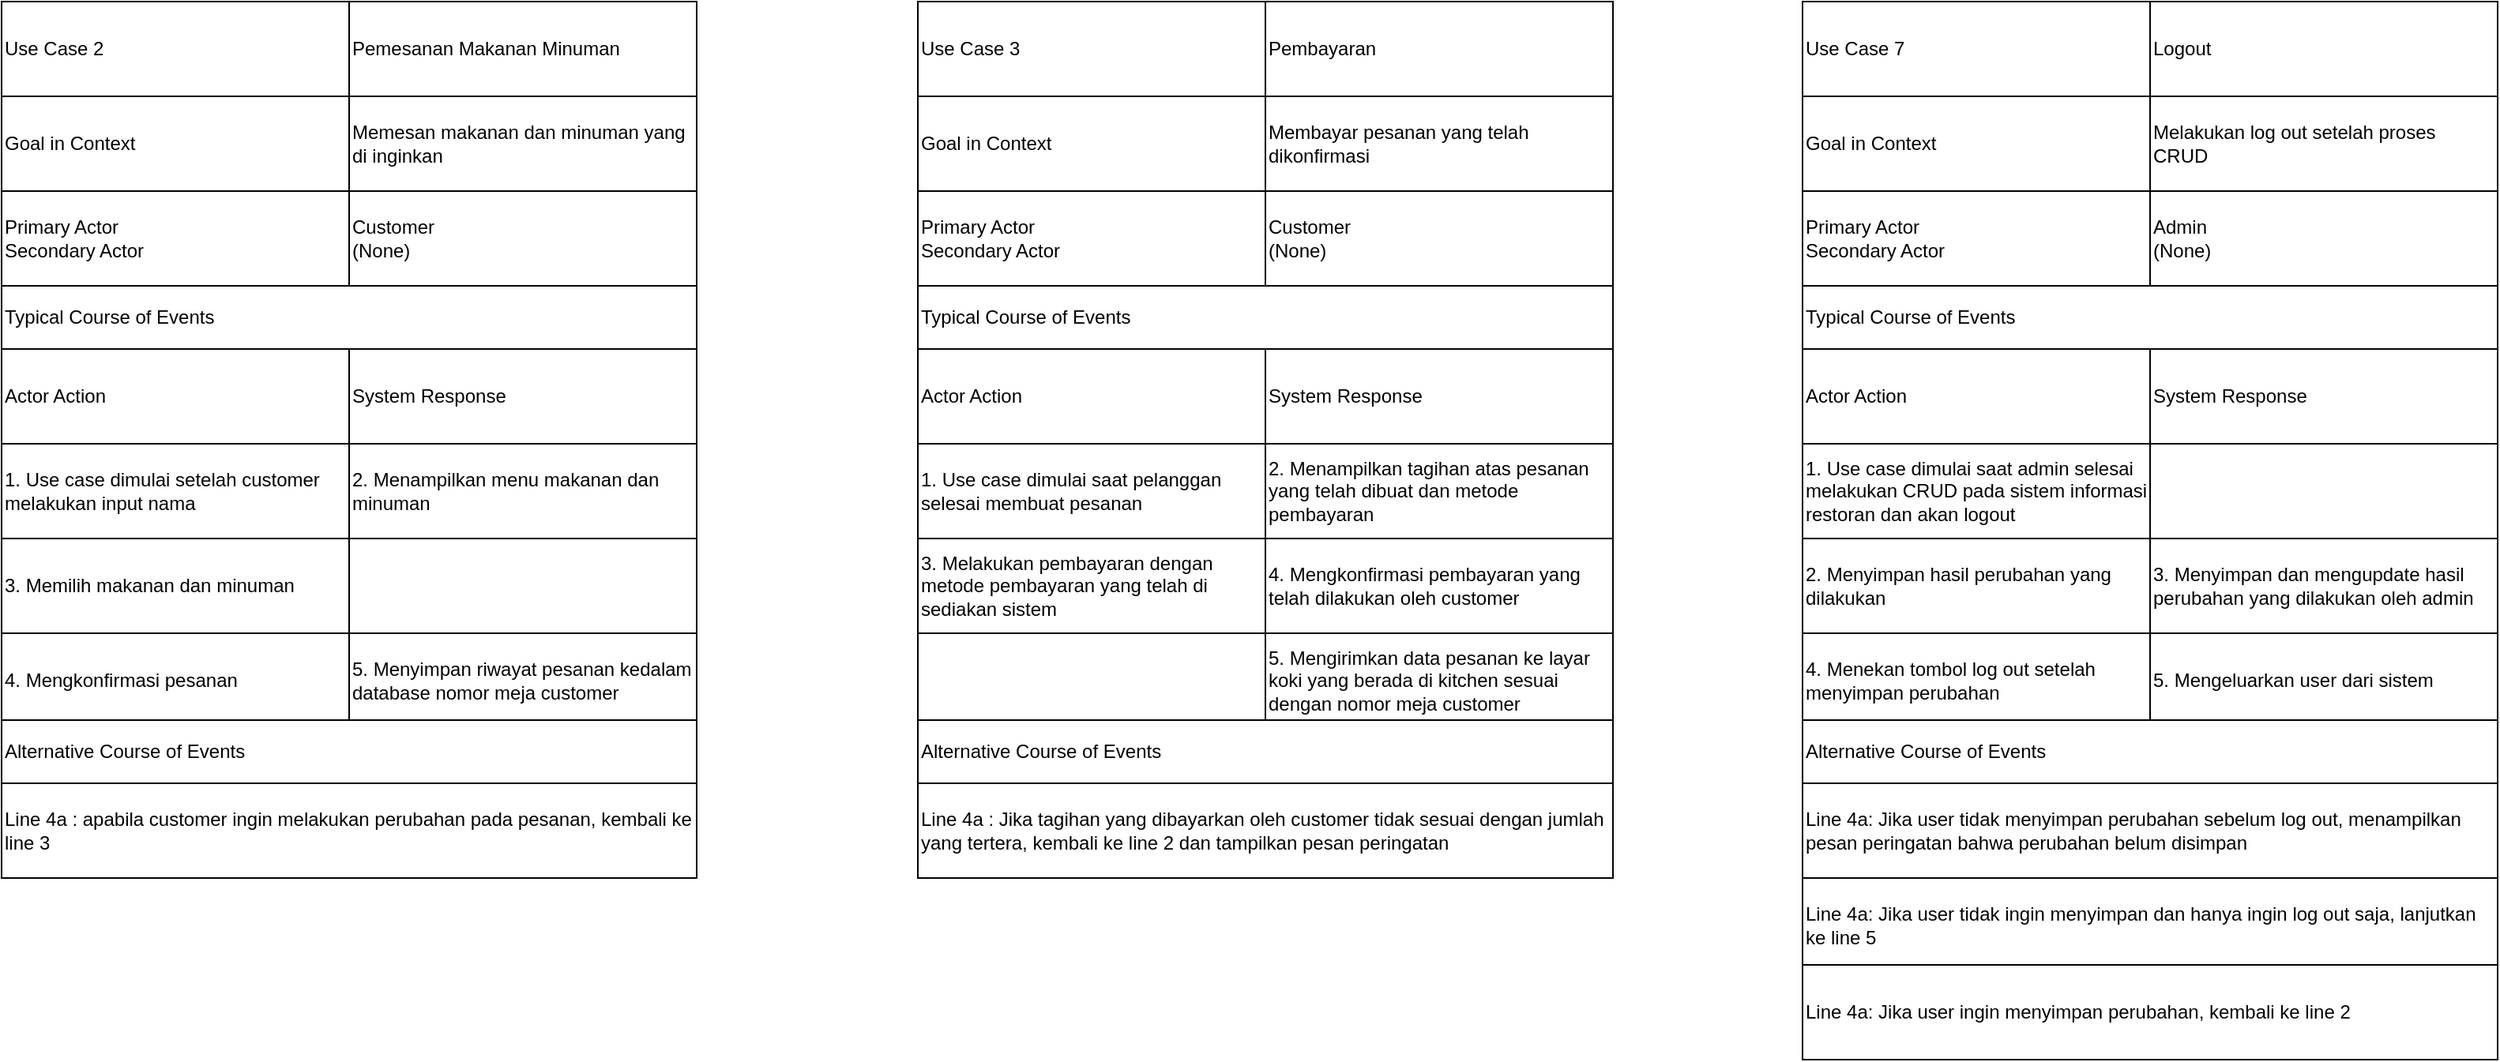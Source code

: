 <mxfile version="22.1.5" type="github">
  <diagram name="Halaman-1" id="fISlve1KNCGOXRuVnE25">
    <mxGraphModel dx="1499" dy="716" grid="1" gridSize="10" guides="1" tooltips="1" connect="1" arrows="1" fold="1" page="1" pageScale="1" pageWidth="827" pageHeight="1169" math="0" shadow="0">
      <root>
        <mxCell id="0" />
        <mxCell id="1" parent="0" />
        <mxCell id="vmjxt_RfoXU69dBz7IHu-2" value="Use Case 2" style="rounded=0;whiteSpace=wrap;html=1;align=left;" parent="1" vertex="1">
          <mxGeometry x="90" y="110" width="220" height="60" as="geometry" />
        </mxCell>
        <mxCell id="vmjxt_RfoXU69dBz7IHu-4" value="Pemesanan Makanan Minuman" style="rounded=0;whiteSpace=wrap;html=1;align=left;" parent="1" vertex="1">
          <mxGeometry x="310" y="110" width="220" height="60" as="geometry" />
        </mxCell>
        <mxCell id="vmjxt_RfoXU69dBz7IHu-6" value="Goal in Context&amp;nbsp;" style="rounded=0;whiteSpace=wrap;html=1;align=left;" parent="1" vertex="1">
          <mxGeometry x="90" y="170" width="220" height="60" as="geometry" />
        </mxCell>
        <mxCell id="vmjxt_RfoXU69dBz7IHu-7" value="Memesan makanan dan minuman yang di inginkan" style="rounded=0;whiteSpace=wrap;html=1;align=left;" parent="1" vertex="1">
          <mxGeometry x="310" y="170" width="220" height="60" as="geometry" />
        </mxCell>
        <mxCell id="vmjxt_RfoXU69dBz7IHu-8" value="Primary Actor&amp;nbsp;&lt;br&gt;Secondary Actor&amp;nbsp;" style="rounded=0;whiteSpace=wrap;html=1;align=left;" parent="1" vertex="1">
          <mxGeometry x="90" y="230" width="220" height="60" as="geometry" />
        </mxCell>
        <mxCell id="vmjxt_RfoXU69dBz7IHu-9" value="Customer&amp;nbsp;&lt;br&gt;&lt;div style=&quot;&quot;&gt;&lt;span style=&quot;background-color: initial;&quot;&gt;(None)&lt;/span&gt;&lt;/div&gt;" style="rounded=0;whiteSpace=wrap;html=1;align=left;" parent="1" vertex="1">
          <mxGeometry x="310" y="230" width="220" height="60" as="geometry" />
        </mxCell>
        <mxCell id="vmjxt_RfoXU69dBz7IHu-10" value="Typical Course of Events" style="rounded=0;whiteSpace=wrap;html=1;align=left;" parent="1" vertex="1">
          <mxGeometry x="90" y="290" width="440" height="40" as="geometry" />
        </mxCell>
        <mxCell id="vmjxt_RfoXU69dBz7IHu-11" value="Actor Action&amp;nbsp;" style="rounded=0;whiteSpace=wrap;html=1;align=left;" parent="1" vertex="1">
          <mxGeometry x="90" y="330" width="220" height="60" as="geometry" />
        </mxCell>
        <mxCell id="vmjxt_RfoXU69dBz7IHu-12" value="System Response" style="rounded=0;whiteSpace=wrap;html=1;align=left;" parent="1" vertex="1">
          <mxGeometry x="310" y="330" width="220" height="60" as="geometry" />
        </mxCell>
        <mxCell id="vmjxt_RfoXU69dBz7IHu-13" value="1. Use case dimulai setelah customer melakukan input nama&amp;nbsp;" style="rounded=0;whiteSpace=wrap;html=1;align=left;" parent="1" vertex="1">
          <mxGeometry x="90" y="390" width="220" height="60" as="geometry" />
        </mxCell>
        <mxCell id="vmjxt_RfoXU69dBz7IHu-14" value="2. Menampilkan menu makanan dan minuman&amp;nbsp;" style="rounded=0;whiteSpace=wrap;html=1;align=left;" parent="1" vertex="1">
          <mxGeometry x="310" y="390" width="220" height="60" as="geometry" />
        </mxCell>
        <mxCell id="vmjxt_RfoXU69dBz7IHu-15" value="3. Memilih makanan dan minuman&amp;nbsp;" style="rounded=0;whiteSpace=wrap;html=1;align=left;" parent="1" vertex="1">
          <mxGeometry x="90" y="450" width="220" height="60" as="geometry" />
        </mxCell>
        <mxCell id="vmjxt_RfoXU69dBz7IHu-16" value="" style="rounded=0;whiteSpace=wrap;html=1;align=left;" parent="1" vertex="1">
          <mxGeometry x="310" y="450" width="220" height="60" as="geometry" />
        </mxCell>
        <mxCell id="vmjxt_RfoXU69dBz7IHu-17" value="4. Mengkonfirmasi pesanan&amp;nbsp;" style="rounded=0;whiteSpace=wrap;html=1;align=left;" parent="1" vertex="1">
          <mxGeometry x="90" y="510" width="220" height="60" as="geometry" />
        </mxCell>
        <mxCell id="vmjxt_RfoXU69dBz7IHu-18" value="5. Menyimpan riwayat pesanan kedalam database nomor meja customer&amp;nbsp;" style="rounded=0;whiteSpace=wrap;html=1;align=left;" parent="1" vertex="1">
          <mxGeometry x="310" y="510" width="220" height="60" as="geometry" />
        </mxCell>
        <mxCell id="vmjxt_RfoXU69dBz7IHu-21" value="Line 4a : apabila customer ingin melakukan perubahan pada pesanan, kembali ke line 3" style="rounded=0;whiteSpace=wrap;html=1;align=left;" parent="1" vertex="1">
          <mxGeometry x="90" y="605" width="440" height="60" as="geometry" />
        </mxCell>
        <mxCell id="vmjxt_RfoXU69dBz7IHu-22" value="Alternative Course of Events" style="rounded=0;whiteSpace=wrap;html=1;align=left;" parent="1" vertex="1">
          <mxGeometry x="90" y="565" width="440" height="40" as="geometry" />
        </mxCell>
        <mxCell id="vmjxt_RfoXU69dBz7IHu-23" value="Use Case 3" style="rounded=0;whiteSpace=wrap;html=1;align=left;" parent="1" vertex="1">
          <mxGeometry x="670" y="110" width="220" height="60" as="geometry" />
        </mxCell>
        <mxCell id="vmjxt_RfoXU69dBz7IHu-24" value="Pembayaran" style="rounded=0;whiteSpace=wrap;html=1;align=left;" parent="1" vertex="1">
          <mxGeometry x="890" y="110" width="220" height="60" as="geometry" />
        </mxCell>
        <mxCell id="vmjxt_RfoXU69dBz7IHu-25" value="Goal in Context&amp;nbsp;" style="rounded=0;whiteSpace=wrap;html=1;align=left;" parent="1" vertex="1">
          <mxGeometry x="670" y="170" width="220" height="60" as="geometry" />
        </mxCell>
        <mxCell id="vmjxt_RfoXU69dBz7IHu-26" value="Membayar pesanan yang telah dikonfirmasi&amp;nbsp;" style="rounded=0;whiteSpace=wrap;html=1;align=left;" parent="1" vertex="1">
          <mxGeometry x="890" y="170" width="220" height="60" as="geometry" />
        </mxCell>
        <mxCell id="vmjxt_RfoXU69dBz7IHu-27" value="Primary Actor&amp;nbsp;&lt;br&gt;Secondary Actor&amp;nbsp;" style="rounded=0;whiteSpace=wrap;html=1;align=left;" parent="1" vertex="1">
          <mxGeometry x="670" y="230" width="220" height="60" as="geometry" />
        </mxCell>
        <mxCell id="vmjxt_RfoXU69dBz7IHu-28" value="Customer&amp;nbsp;&lt;br&gt;&lt;div style=&quot;&quot;&gt;&lt;span style=&quot;background-color: initial;&quot;&gt;(None)&lt;/span&gt;&lt;/div&gt;" style="rounded=0;whiteSpace=wrap;html=1;align=left;" parent="1" vertex="1">
          <mxGeometry x="890" y="230" width="220" height="60" as="geometry" />
        </mxCell>
        <mxCell id="vmjxt_RfoXU69dBz7IHu-29" value="Typical Course of Events" style="rounded=0;whiteSpace=wrap;html=1;align=left;" parent="1" vertex="1">
          <mxGeometry x="670" y="290" width="440" height="40" as="geometry" />
        </mxCell>
        <mxCell id="vmjxt_RfoXU69dBz7IHu-30" value="Actor Action&amp;nbsp;" style="rounded=0;whiteSpace=wrap;html=1;align=left;" parent="1" vertex="1">
          <mxGeometry x="670" y="330" width="220" height="60" as="geometry" />
        </mxCell>
        <mxCell id="vmjxt_RfoXU69dBz7IHu-31" value="System Response" style="rounded=0;whiteSpace=wrap;html=1;align=left;" parent="1" vertex="1">
          <mxGeometry x="890" y="330" width="220" height="60" as="geometry" />
        </mxCell>
        <mxCell id="vmjxt_RfoXU69dBz7IHu-32" value="1. Use case dimulai saat pelanggan selesai membuat pesanan&amp;nbsp;&amp;nbsp;" style="rounded=0;whiteSpace=wrap;html=1;align=left;" parent="1" vertex="1">
          <mxGeometry x="670" y="390" width="220" height="60" as="geometry" />
        </mxCell>
        <mxCell id="vmjxt_RfoXU69dBz7IHu-33" value="2. Menampilkan tagihan atas pesanan yang telah dibuat dan metode pembayaran&amp;nbsp;" style="rounded=0;whiteSpace=wrap;html=1;align=left;" parent="1" vertex="1">
          <mxGeometry x="890" y="390" width="220" height="60" as="geometry" />
        </mxCell>
        <mxCell id="vmjxt_RfoXU69dBz7IHu-34" value="3. Melakukan pembayaran dengan metode pembayaran yang telah di sediakan sistem&amp;nbsp;" style="rounded=0;whiteSpace=wrap;html=1;align=left;" parent="1" vertex="1">
          <mxGeometry x="670" y="450" width="220" height="60" as="geometry" />
        </mxCell>
        <mxCell id="vmjxt_RfoXU69dBz7IHu-35" value="4. Mengkonfirmasi pembayaran yang telah dilakukan oleh customer&amp;nbsp;" style="rounded=0;whiteSpace=wrap;html=1;align=left;" parent="1" vertex="1">
          <mxGeometry x="890" y="450" width="220" height="60" as="geometry" />
        </mxCell>
        <mxCell id="vmjxt_RfoXU69dBz7IHu-36" value="" style="rounded=0;whiteSpace=wrap;html=1;align=left;" parent="1" vertex="1">
          <mxGeometry x="670" y="510" width="220" height="60" as="geometry" />
        </mxCell>
        <mxCell id="vmjxt_RfoXU69dBz7IHu-37" value="5. Mengirimkan data pesanan ke layar koki yang berada di kitchen sesuai dengan nomor meja customer&amp;nbsp;" style="rounded=0;whiteSpace=wrap;html=1;align=left;" parent="1" vertex="1">
          <mxGeometry x="890" y="510" width="220" height="60" as="geometry" />
        </mxCell>
        <mxCell id="vmjxt_RfoXU69dBz7IHu-38" value="Line 4a : Jika tagihan yang dibayarkan oleh customer tidak sesuai dengan jumlah yang tertera, kembali ke line 2 dan tampilkan pesan peringatan" style="rounded=0;whiteSpace=wrap;html=1;align=left;" parent="1" vertex="1">
          <mxGeometry x="670" y="605" width="440" height="60" as="geometry" />
        </mxCell>
        <mxCell id="vmjxt_RfoXU69dBz7IHu-39" value="Alternative Course of Events" style="rounded=0;whiteSpace=wrap;html=1;align=left;" parent="1" vertex="1">
          <mxGeometry x="670" y="565" width="440" height="40" as="geometry" />
        </mxCell>
        <mxCell id="vmjxt_RfoXU69dBz7IHu-57" value="Use Case 7" style="rounded=0;whiteSpace=wrap;html=1;align=left;" parent="1" vertex="1">
          <mxGeometry x="1230" y="110" width="220" height="60" as="geometry" />
        </mxCell>
        <mxCell id="vmjxt_RfoXU69dBz7IHu-58" value="Logout" style="rounded=0;whiteSpace=wrap;html=1;align=left;" parent="1" vertex="1">
          <mxGeometry x="1450" y="110" width="220" height="60" as="geometry" />
        </mxCell>
        <mxCell id="vmjxt_RfoXU69dBz7IHu-59" value="Goal in Context&amp;nbsp;" style="rounded=0;whiteSpace=wrap;html=1;align=left;" parent="1" vertex="1">
          <mxGeometry x="1230" y="170" width="220" height="60" as="geometry" />
        </mxCell>
        <mxCell id="vmjxt_RfoXU69dBz7IHu-60" value="Melakukan log out setelah proses CRUD&amp;nbsp;&amp;nbsp;" style="rounded=0;whiteSpace=wrap;html=1;align=left;" parent="1" vertex="1">
          <mxGeometry x="1450" y="170" width="220" height="60" as="geometry" />
        </mxCell>
        <mxCell id="vmjxt_RfoXU69dBz7IHu-61" value="Primary Actor&amp;nbsp;&lt;br&gt;Secondary Actor&amp;nbsp;" style="rounded=0;whiteSpace=wrap;html=1;align=left;" parent="1" vertex="1">
          <mxGeometry x="1230" y="230" width="220" height="60" as="geometry" />
        </mxCell>
        <mxCell id="vmjxt_RfoXU69dBz7IHu-62" value="Admin&amp;nbsp;&amp;nbsp;&lt;br&gt;&lt;div style=&quot;&quot;&gt;&lt;span style=&quot;background-color: initial;&quot;&gt;(None)&lt;/span&gt;&lt;/div&gt;" style="rounded=0;whiteSpace=wrap;html=1;align=left;" parent="1" vertex="1">
          <mxGeometry x="1450" y="230" width="220" height="60" as="geometry" />
        </mxCell>
        <mxCell id="vmjxt_RfoXU69dBz7IHu-63" value="Typical Course of Events" style="rounded=0;whiteSpace=wrap;html=1;align=left;" parent="1" vertex="1">
          <mxGeometry x="1230" y="290" width="440" height="40" as="geometry" />
        </mxCell>
        <mxCell id="vmjxt_RfoXU69dBz7IHu-64" value="Actor Action&amp;nbsp;" style="rounded=0;whiteSpace=wrap;html=1;align=left;" parent="1" vertex="1">
          <mxGeometry x="1230" y="330" width="220" height="60" as="geometry" />
        </mxCell>
        <mxCell id="vmjxt_RfoXU69dBz7IHu-65" value="System Response" style="rounded=0;whiteSpace=wrap;html=1;align=left;" parent="1" vertex="1">
          <mxGeometry x="1450" y="330" width="220" height="60" as="geometry" />
        </mxCell>
        <mxCell id="vmjxt_RfoXU69dBz7IHu-66" value="1. Use case dimulai saat admin selesai melakukan CRUD pada sistem informasi restoran dan akan logout&amp;nbsp; &amp;nbsp;" style="rounded=0;whiteSpace=wrap;html=1;align=left;" parent="1" vertex="1">
          <mxGeometry x="1230" y="390" width="220" height="60" as="geometry" />
        </mxCell>
        <mxCell id="vmjxt_RfoXU69dBz7IHu-67" value="" style="rounded=0;whiteSpace=wrap;html=1;align=left;" parent="1" vertex="1">
          <mxGeometry x="1450" y="390" width="220" height="60" as="geometry" />
        </mxCell>
        <mxCell id="vmjxt_RfoXU69dBz7IHu-68" value="2. Menyimpan hasil perubahan yang dilakukan&amp;nbsp;" style="rounded=0;whiteSpace=wrap;html=1;align=left;" parent="1" vertex="1">
          <mxGeometry x="1230" y="450" width="220" height="60" as="geometry" />
        </mxCell>
        <mxCell id="vmjxt_RfoXU69dBz7IHu-69" value="3. Menyimpan dan mengupdate hasil perubahan yang dilakukan oleh admin&amp;nbsp;" style="rounded=0;whiteSpace=wrap;html=1;align=left;" parent="1" vertex="1">
          <mxGeometry x="1450" y="450" width="220" height="60" as="geometry" />
        </mxCell>
        <mxCell id="vmjxt_RfoXU69dBz7IHu-70" value="4. Menekan tombol log out setelah menyimpan perubahan&amp;nbsp;" style="rounded=0;whiteSpace=wrap;html=1;align=left;" parent="1" vertex="1">
          <mxGeometry x="1230" y="510" width="220" height="60" as="geometry" />
        </mxCell>
        <mxCell id="vmjxt_RfoXU69dBz7IHu-71" value="5. Mengeluarkan user dari sistem&amp;nbsp;" style="rounded=0;whiteSpace=wrap;html=1;align=left;" parent="1" vertex="1">
          <mxGeometry x="1450" y="510" width="220" height="60" as="geometry" />
        </mxCell>
        <mxCell id="vmjxt_RfoXU69dBz7IHu-72" value="Line 4a: Jika user tidak menyimpan perubahan sebelum log out, menampilkan pesan peringatan bahwa perubahan belum disimpan&amp;nbsp;" style="rounded=0;whiteSpace=wrap;html=1;align=left;" parent="1" vertex="1">
          <mxGeometry x="1230" y="605" width="440" height="60" as="geometry" />
        </mxCell>
        <mxCell id="vmjxt_RfoXU69dBz7IHu-73" value="Alternative Course of Events" style="rounded=0;whiteSpace=wrap;html=1;align=left;" parent="1" vertex="1">
          <mxGeometry x="1230" y="565" width="440" height="40" as="geometry" />
        </mxCell>
        <mxCell id="vmjxt_RfoXU69dBz7IHu-74" value="Line 4a: Jika user tidak ingin menyimpan dan hanya ingin log out saja, lanjutkan ke line 5&amp;nbsp;&amp;nbsp;" style="rounded=0;whiteSpace=wrap;html=1;align=left;" parent="1" vertex="1">
          <mxGeometry x="1230" y="665" width="440" height="60" as="geometry" />
        </mxCell>
        <mxCell id="vmjxt_RfoXU69dBz7IHu-75" value="Line 4a: Jika user ingin menyimpan perubahan, kembali ke line 2&amp;nbsp; &amp;nbsp;" style="rounded=0;whiteSpace=wrap;html=1;align=left;" parent="1" vertex="1">
          <mxGeometry x="1230" y="720" width="440" height="60" as="geometry" />
        </mxCell>
      </root>
    </mxGraphModel>
  </diagram>
</mxfile>
